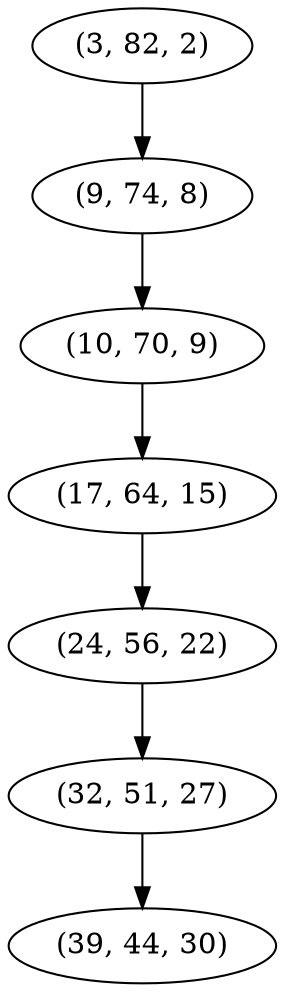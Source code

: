 digraph tree {
    "(3, 82, 2)";
    "(9, 74, 8)";
    "(10, 70, 9)";
    "(17, 64, 15)";
    "(24, 56, 22)";
    "(32, 51, 27)";
    "(39, 44, 30)";
    "(3, 82, 2)" -> "(9, 74, 8)";
    "(9, 74, 8)" -> "(10, 70, 9)";
    "(10, 70, 9)" -> "(17, 64, 15)";
    "(17, 64, 15)" -> "(24, 56, 22)";
    "(24, 56, 22)" -> "(32, 51, 27)";
    "(32, 51, 27)" -> "(39, 44, 30)";
}
